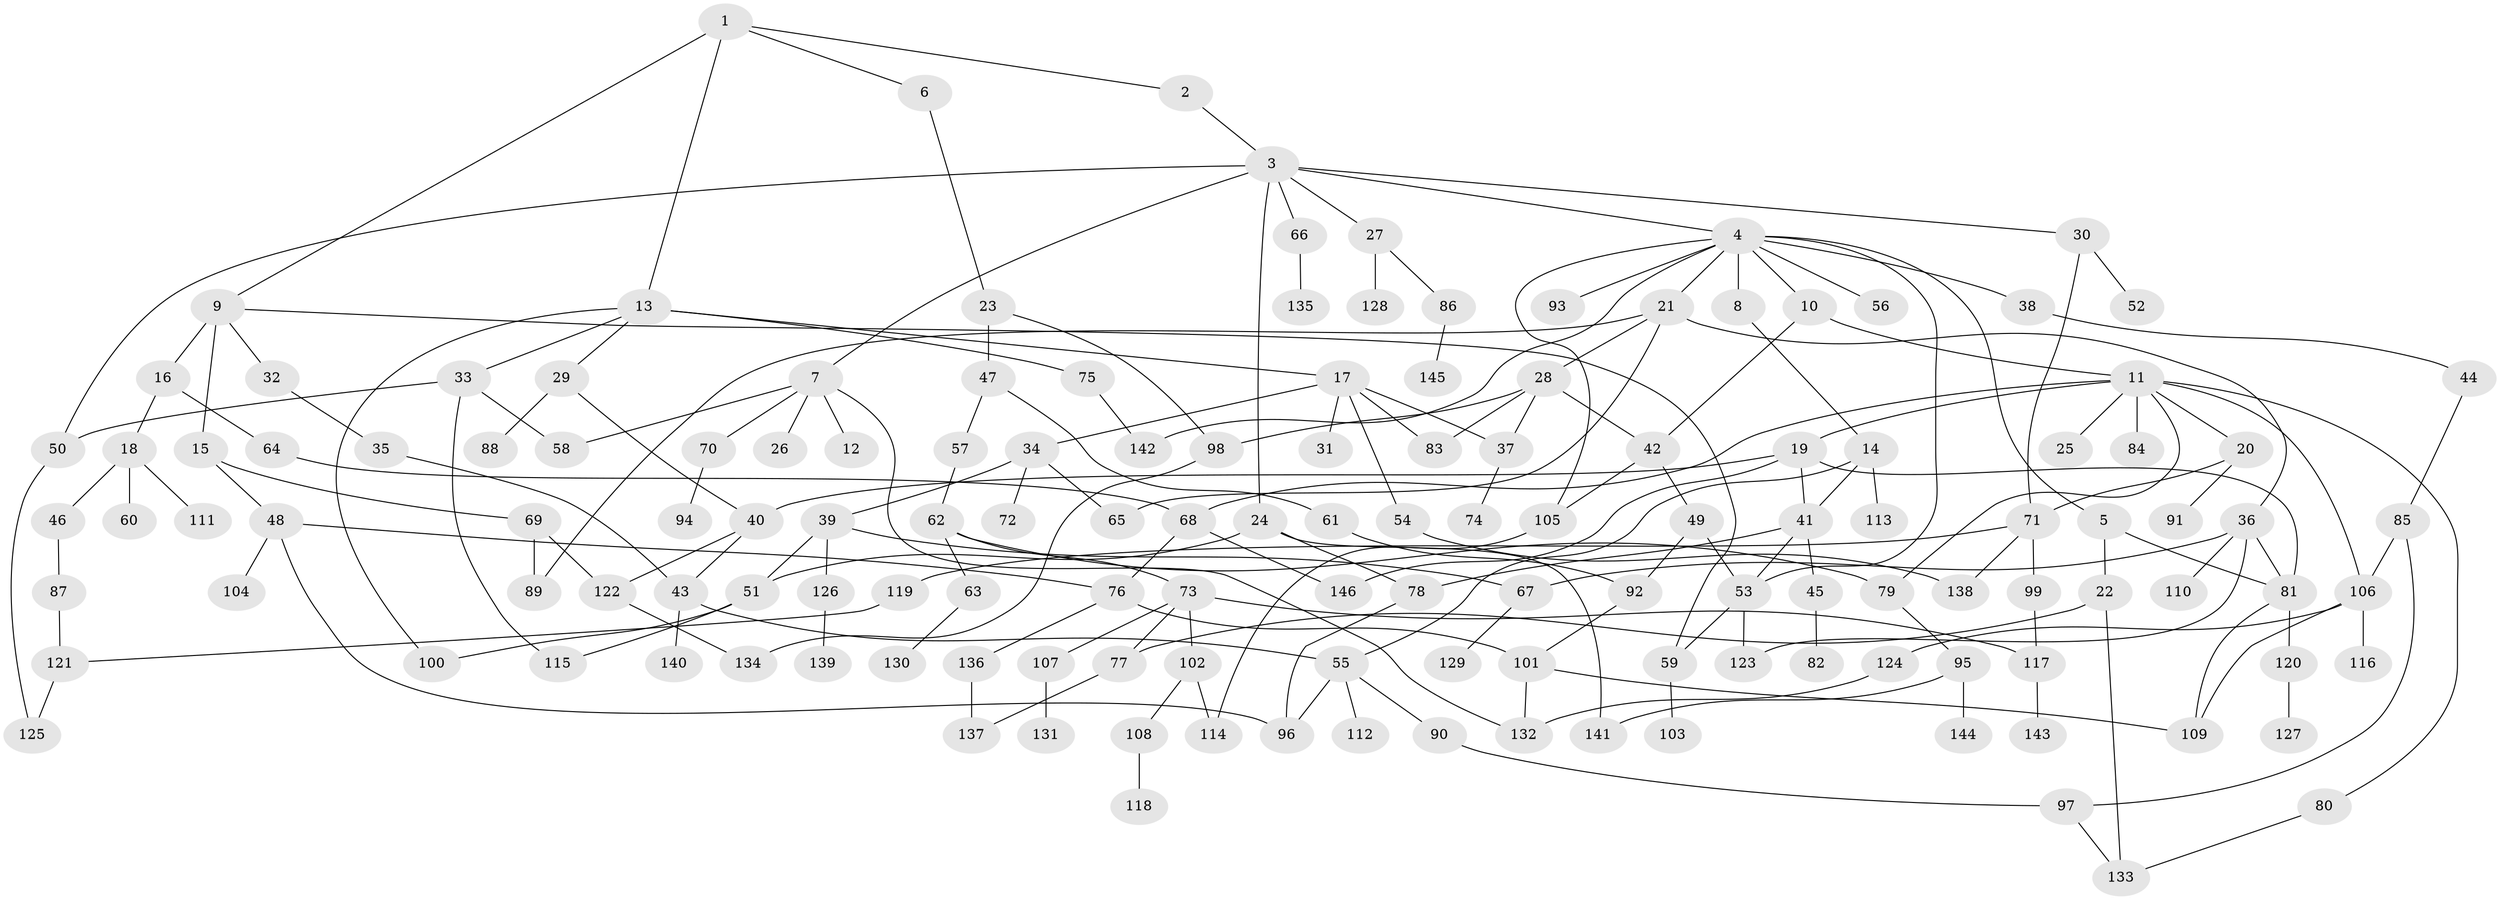 // coarse degree distribution, {4: 0.14285714285714285, 2: 0.25510204081632654, 9: 0.01020408163265306, 14: 0.01020408163265306, 3: 0.14285714285714285, 5: 0.1326530612244898, 10: 0.01020408163265306, 7: 0.01020408163265306, 1: 0.25510204081632654, 8: 0.01020408163265306, 6: 0.02040816326530612}
// Generated by graph-tools (version 1.1) at 2025/51/02/27/25 19:51:37]
// undirected, 146 vertices, 197 edges
graph export_dot {
graph [start="1"]
  node [color=gray90,style=filled];
  1;
  2;
  3;
  4;
  5;
  6;
  7;
  8;
  9;
  10;
  11;
  12;
  13;
  14;
  15;
  16;
  17;
  18;
  19;
  20;
  21;
  22;
  23;
  24;
  25;
  26;
  27;
  28;
  29;
  30;
  31;
  32;
  33;
  34;
  35;
  36;
  37;
  38;
  39;
  40;
  41;
  42;
  43;
  44;
  45;
  46;
  47;
  48;
  49;
  50;
  51;
  52;
  53;
  54;
  55;
  56;
  57;
  58;
  59;
  60;
  61;
  62;
  63;
  64;
  65;
  66;
  67;
  68;
  69;
  70;
  71;
  72;
  73;
  74;
  75;
  76;
  77;
  78;
  79;
  80;
  81;
  82;
  83;
  84;
  85;
  86;
  87;
  88;
  89;
  90;
  91;
  92;
  93;
  94;
  95;
  96;
  97;
  98;
  99;
  100;
  101;
  102;
  103;
  104;
  105;
  106;
  107;
  108;
  109;
  110;
  111;
  112;
  113;
  114;
  115;
  116;
  117;
  118;
  119;
  120;
  121;
  122;
  123;
  124;
  125;
  126;
  127;
  128;
  129;
  130;
  131;
  132;
  133;
  134;
  135;
  136;
  137;
  138;
  139;
  140;
  141;
  142;
  143;
  144;
  145;
  146;
  1 -- 2;
  1 -- 6;
  1 -- 9;
  1 -- 13;
  2 -- 3;
  3 -- 4;
  3 -- 7;
  3 -- 24;
  3 -- 27;
  3 -- 30;
  3 -- 66;
  3 -- 50;
  4 -- 5;
  4 -- 8;
  4 -- 10;
  4 -- 21;
  4 -- 38;
  4 -- 56;
  4 -- 93;
  4 -- 105;
  4 -- 53;
  4 -- 142;
  5 -- 22;
  5 -- 81;
  6 -- 23;
  7 -- 12;
  7 -- 26;
  7 -- 70;
  7 -- 58;
  7 -- 132;
  8 -- 14;
  9 -- 15;
  9 -- 16;
  9 -- 32;
  9 -- 59;
  10 -- 11;
  10 -- 42;
  11 -- 19;
  11 -- 20;
  11 -- 25;
  11 -- 68;
  11 -- 79;
  11 -- 80;
  11 -- 84;
  11 -- 106;
  13 -- 17;
  13 -- 29;
  13 -- 33;
  13 -- 75;
  13 -- 100;
  14 -- 41;
  14 -- 113;
  14 -- 55;
  15 -- 48;
  15 -- 69;
  16 -- 18;
  16 -- 64;
  17 -- 31;
  17 -- 34;
  17 -- 37;
  17 -- 54;
  17 -- 83;
  18 -- 46;
  18 -- 60;
  18 -- 111;
  19 -- 40;
  19 -- 146;
  19 -- 81;
  19 -- 41;
  20 -- 71;
  20 -- 91;
  21 -- 28;
  21 -- 36;
  21 -- 89;
  21 -- 65;
  22 -- 133;
  22 -- 77;
  23 -- 47;
  23 -- 98;
  24 -- 78;
  24 -- 141;
  24 -- 51;
  27 -- 86;
  27 -- 128;
  28 -- 42;
  28 -- 37;
  28 -- 98;
  28 -- 83;
  29 -- 88;
  29 -- 40;
  30 -- 52;
  30 -- 71;
  32 -- 35;
  33 -- 50;
  33 -- 58;
  33 -- 115;
  34 -- 39;
  34 -- 65;
  34 -- 72;
  35 -- 43;
  36 -- 67;
  36 -- 110;
  36 -- 81;
  36 -- 123;
  37 -- 74;
  38 -- 44;
  39 -- 51;
  39 -- 126;
  39 -- 67;
  40 -- 43;
  40 -- 122;
  41 -- 45;
  41 -- 53;
  41 -- 78;
  42 -- 49;
  42 -- 105;
  43 -- 55;
  43 -- 140;
  44 -- 85;
  45 -- 82;
  46 -- 87;
  47 -- 57;
  47 -- 61;
  48 -- 76;
  48 -- 96;
  48 -- 104;
  49 -- 53;
  49 -- 92;
  50 -- 125;
  51 -- 100;
  51 -- 115;
  53 -- 59;
  53 -- 123;
  54 -- 138;
  55 -- 90;
  55 -- 112;
  55 -- 96;
  57 -- 62;
  59 -- 103;
  61 -- 92;
  62 -- 63;
  62 -- 73;
  62 -- 79;
  63 -- 130;
  64 -- 68;
  66 -- 135;
  67 -- 129;
  68 -- 146;
  68 -- 76;
  69 -- 122;
  69 -- 89;
  70 -- 94;
  71 -- 99;
  71 -- 119;
  71 -- 138;
  73 -- 77;
  73 -- 102;
  73 -- 107;
  73 -- 117;
  75 -- 142;
  76 -- 136;
  76 -- 101;
  77 -- 137;
  78 -- 96;
  79 -- 95;
  80 -- 133;
  81 -- 109;
  81 -- 120;
  85 -- 106;
  85 -- 97;
  86 -- 145;
  87 -- 121;
  90 -- 97;
  92 -- 101;
  95 -- 141;
  95 -- 144;
  97 -- 133;
  98 -- 134;
  99 -- 117;
  101 -- 132;
  101 -- 109;
  102 -- 108;
  102 -- 114;
  105 -- 114;
  106 -- 116;
  106 -- 124;
  106 -- 109;
  107 -- 131;
  108 -- 118;
  117 -- 143;
  119 -- 121;
  120 -- 127;
  121 -- 125;
  122 -- 134;
  124 -- 132;
  126 -- 139;
  136 -- 137;
}
